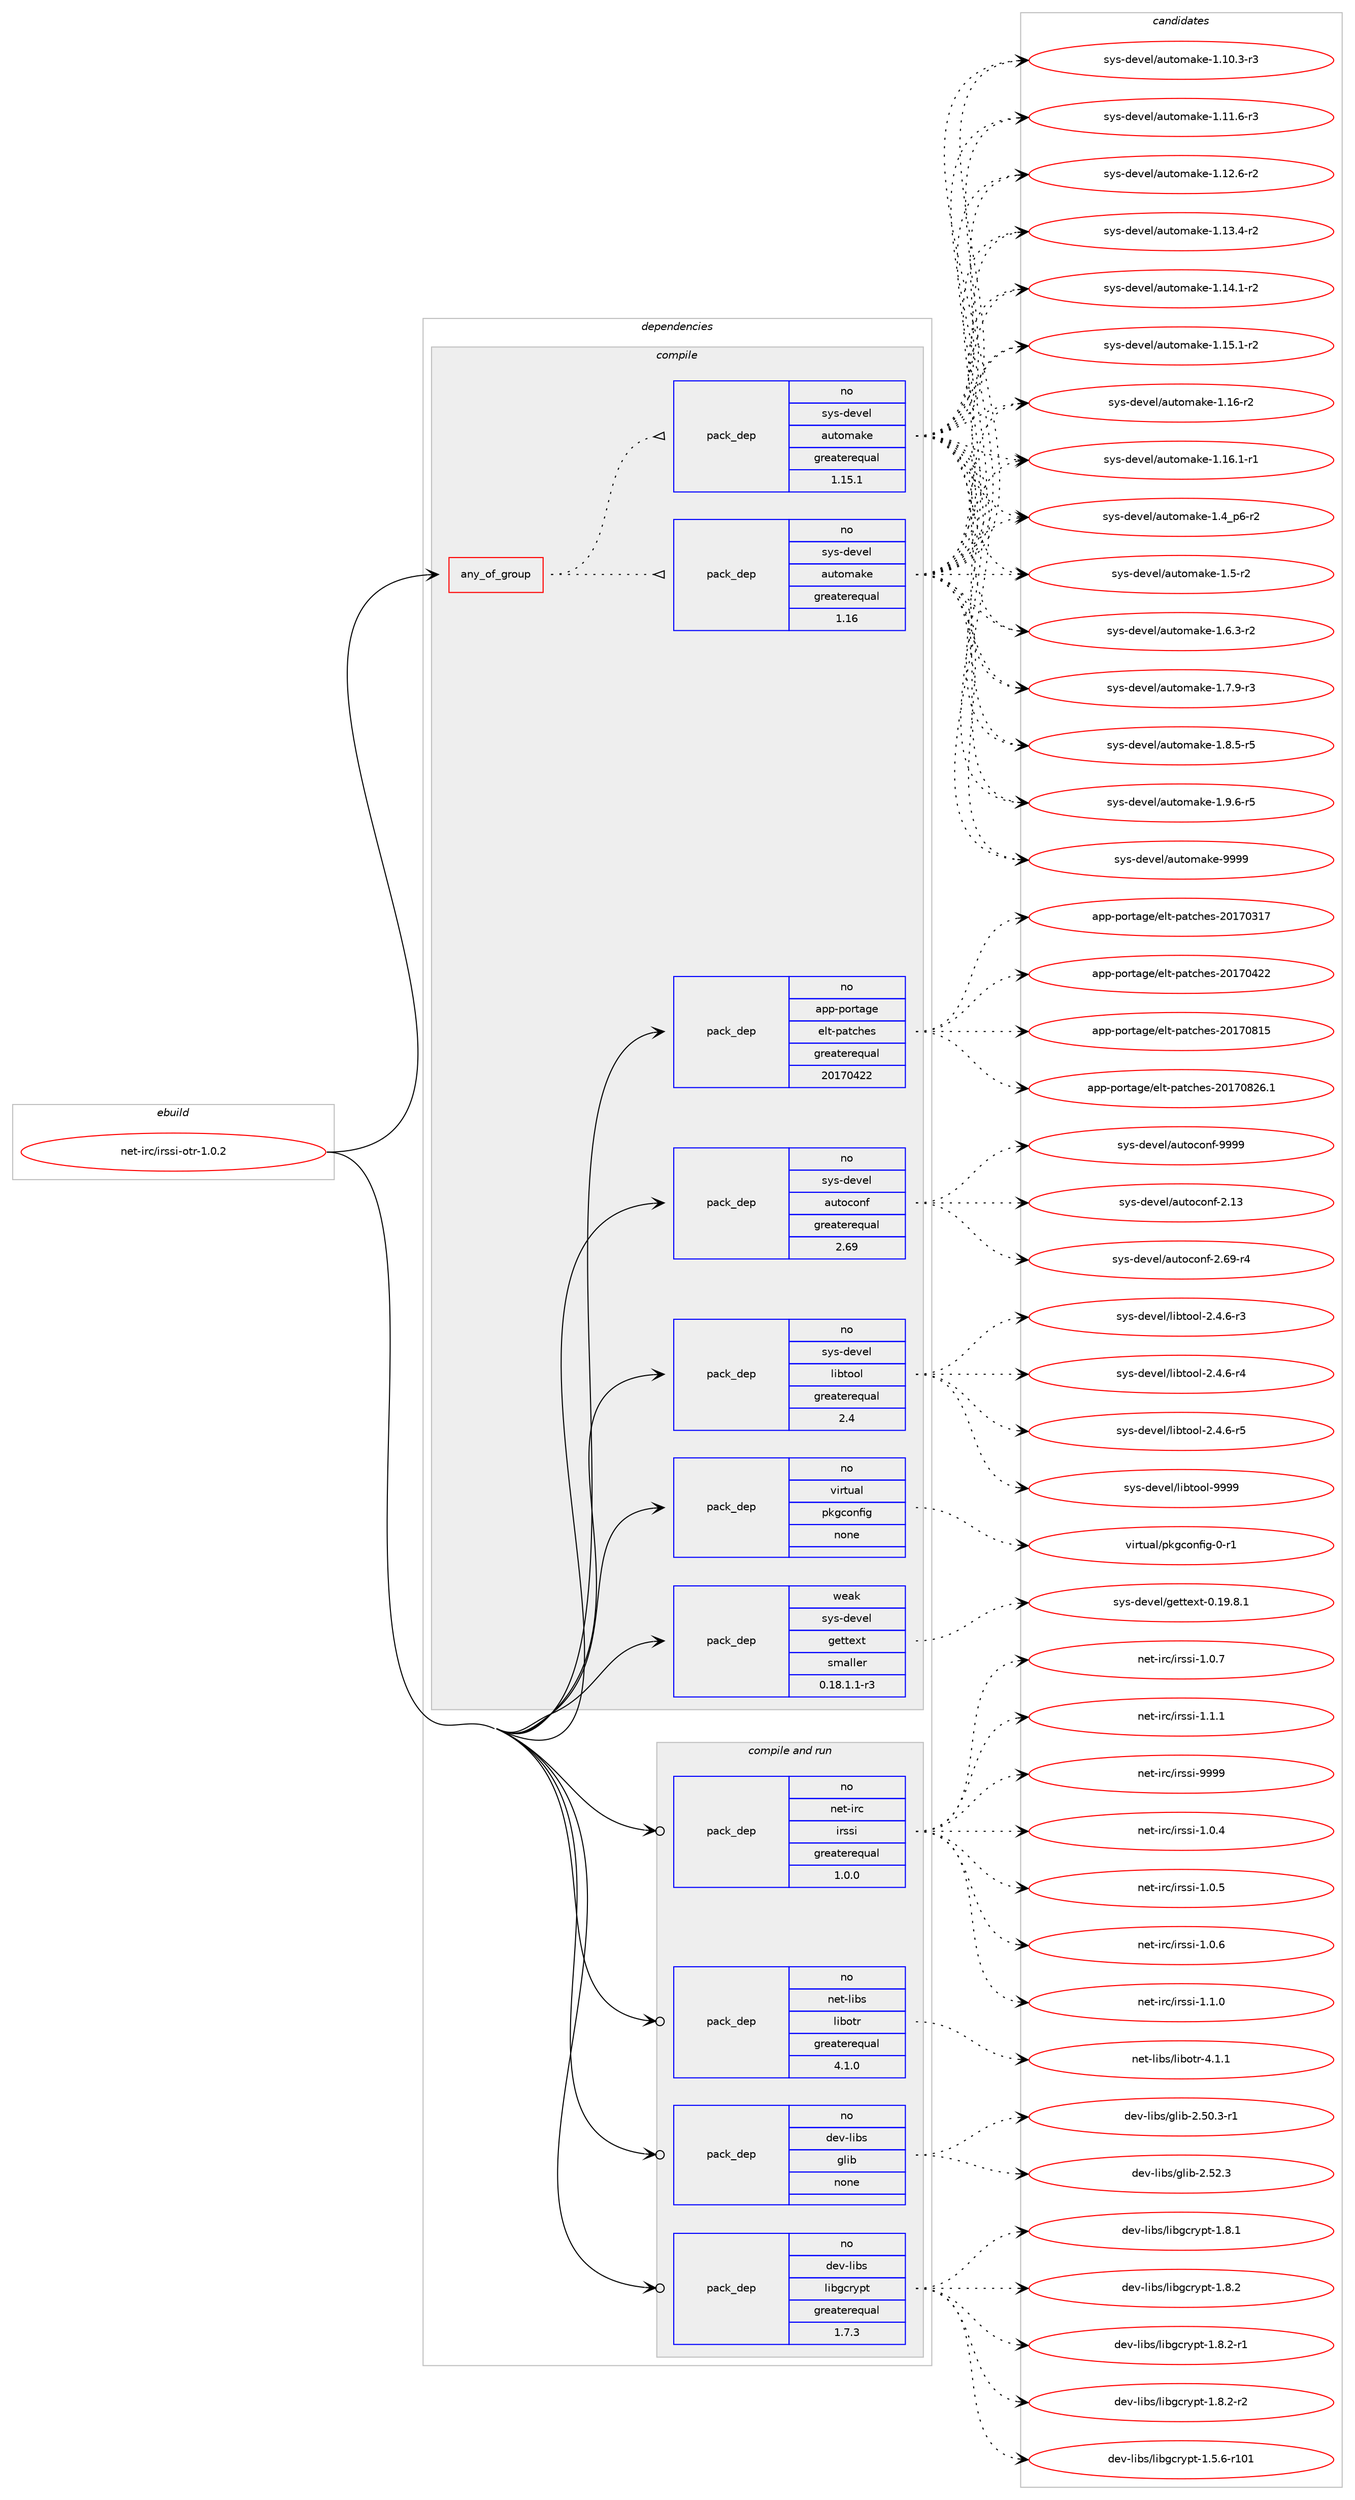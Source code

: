 digraph prolog {

# *************
# Graph options
# *************

newrank=true;
concentrate=true;
compound=true;
graph [rankdir=LR,fontname=Helvetica,fontsize=10,ranksep=1.5];#, ranksep=2.5, nodesep=0.2];
edge  [arrowhead=vee];
node  [fontname=Helvetica,fontsize=10];

# **********
# The ebuild
# **********

subgraph cluster_leftcol {
color=gray;
rank=same;
label=<<i>ebuild</i>>;
id [label="net-irc/irssi-otr-1.0.2", color=red, width=4, href="../net-irc/irssi-otr-1.0.2.svg"];
}

# ****************
# The dependencies
# ****************

subgraph cluster_midcol {
color=gray;
label=<<i>dependencies</i>>;
subgraph cluster_compile {
fillcolor="#eeeeee";
style=filled;
label=<<i>compile</i>>;
subgraph any9 {
dependency364 [label=<<TABLE BORDER="0" CELLBORDER="1" CELLSPACING="0" CELLPADDING="4"><TR><TD CELLPADDING="10">any_of_group</TD></TR></TABLE>>, shape=none, color=red];subgraph pack243 {
dependency365 [label=<<TABLE BORDER="0" CELLBORDER="1" CELLSPACING="0" CELLPADDING="4" WIDTH="220"><TR><TD ROWSPAN="6" CELLPADDING="30">pack_dep</TD></TR><TR><TD WIDTH="110">no</TD></TR><TR><TD>sys-devel</TD></TR><TR><TD>automake</TD></TR><TR><TD>greaterequal</TD></TR><TR><TD>1.16</TD></TR></TABLE>>, shape=none, color=blue];
}
dependency364:e -> dependency365:w [weight=20,style="dotted",arrowhead="oinv"];
subgraph pack244 {
dependency366 [label=<<TABLE BORDER="0" CELLBORDER="1" CELLSPACING="0" CELLPADDING="4" WIDTH="220"><TR><TD ROWSPAN="6" CELLPADDING="30">pack_dep</TD></TR><TR><TD WIDTH="110">no</TD></TR><TR><TD>sys-devel</TD></TR><TR><TD>automake</TD></TR><TR><TD>greaterequal</TD></TR><TR><TD>1.15.1</TD></TR></TABLE>>, shape=none, color=blue];
}
dependency364:e -> dependency366:w [weight=20,style="dotted",arrowhead="oinv"];
}
id:e -> dependency364:w [weight=20,style="solid",arrowhead="vee"];
subgraph pack245 {
dependency367 [label=<<TABLE BORDER="0" CELLBORDER="1" CELLSPACING="0" CELLPADDING="4" WIDTH="220"><TR><TD ROWSPAN="6" CELLPADDING="30">pack_dep</TD></TR><TR><TD WIDTH="110">no</TD></TR><TR><TD>app-portage</TD></TR><TR><TD>elt-patches</TD></TR><TR><TD>greaterequal</TD></TR><TR><TD>20170422</TD></TR></TABLE>>, shape=none, color=blue];
}
id:e -> dependency367:w [weight=20,style="solid",arrowhead="vee"];
subgraph pack246 {
dependency368 [label=<<TABLE BORDER="0" CELLBORDER="1" CELLSPACING="0" CELLPADDING="4" WIDTH="220"><TR><TD ROWSPAN="6" CELLPADDING="30">pack_dep</TD></TR><TR><TD WIDTH="110">no</TD></TR><TR><TD>sys-devel</TD></TR><TR><TD>autoconf</TD></TR><TR><TD>greaterequal</TD></TR><TR><TD>2.69</TD></TR></TABLE>>, shape=none, color=blue];
}
id:e -> dependency368:w [weight=20,style="solid",arrowhead="vee"];
subgraph pack247 {
dependency369 [label=<<TABLE BORDER="0" CELLBORDER="1" CELLSPACING="0" CELLPADDING="4" WIDTH="220"><TR><TD ROWSPAN="6" CELLPADDING="30">pack_dep</TD></TR><TR><TD WIDTH="110">no</TD></TR><TR><TD>sys-devel</TD></TR><TR><TD>libtool</TD></TR><TR><TD>greaterequal</TD></TR><TR><TD>2.4</TD></TR></TABLE>>, shape=none, color=blue];
}
id:e -> dependency369:w [weight=20,style="solid",arrowhead="vee"];
subgraph pack248 {
dependency370 [label=<<TABLE BORDER="0" CELLBORDER="1" CELLSPACING="0" CELLPADDING="4" WIDTH="220"><TR><TD ROWSPAN="6" CELLPADDING="30">pack_dep</TD></TR><TR><TD WIDTH="110">no</TD></TR><TR><TD>virtual</TD></TR><TR><TD>pkgconfig</TD></TR><TR><TD>none</TD></TR><TR><TD></TD></TR></TABLE>>, shape=none, color=blue];
}
id:e -> dependency370:w [weight=20,style="solid",arrowhead="vee"];
subgraph pack249 {
dependency371 [label=<<TABLE BORDER="0" CELLBORDER="1" CELLSPACING="0" CELLPADDING="4" WIDTH="220"><TR><TD ROWSPAN="6" CELLPADDING="30">pack_dep</TD></TR><TR><TD WIDTH="110">weak</TD></TR><TR><TD>sys-devel</TD></TR><TR><TD>gettext</TD></TR><TR><TD>smaller</TD></TR><TR><TD>0.18.1.1-r3</TD></TR></TABLE>>, shape=none, color=blue];
}
id:e -> dependency371:w [weight=20,style="solid",arrowhead="vee"];
}
subgraph cluster_compileandrun {
fillcolor="#eeeeee";
style=filled;
label=<<i>compile and run</i>>;
subgraph pack250 {
dependency372 [label=<<TABLE BORDER="0" CELLBORDER="1" CELLSPACING="0" CELLPADDING="4" WIDTH="220"><TR><TD ROWSPAN="6" CELLPADDING="30">pack_dep</TD></TR><TR><TD WIDTH="110">no</TD></TR><TR><TD>dev-libs</TD></TR><TR><TD>glib</TD></TR><TR><TD>none</TD></TR><TR><TD></TD></TR></TABLE>>, shape=none, color=blue];
}
id:e -> dependency372:w [weight=20,style="solid",arrowhead="odotvee"];
subgraph pack251 {
dependency373 [label=<<TABLE BORDER="0" CELLBORDER="1" CELLSPACING="0" CELLPADDING="4" WIDTH="220"><TR><TD ROWSPAN="6" CELLPADDING="30">pack_dep</TD></TR><TR><TD WIDTH="110">no</TD></TR><TR><TD>dev-libs</TD></TR><TR><TD>libgcrypt</TD></TR><TR><TD>greaterequal</TD></TR><TR><TD>1.7.3</TD></TR></TABLE>>, shape=none, color=blue];
}
id:e -> dependency373:w [weight=20,style="solid",arrowhead="odotvee"];
subgraph pack252 {
dependency374 [label=<<TABLE BORDER="0" CELLBORDER="1" CELLSPACING="0" CELLPADDING="4" WIDTH="220"><TR><TD ROWSPAN="6" CELLPADDING="30">pack_dep</TD></TR><TR><TD WIDTH="110">no</TD></TR><TR><TD>net-irc</TD></TR><TR><TD>irssi</TD></TR><TR><TD>greaterequal</TD></TR><TR><TD>1.0.0</TD></TR></TABLE>>, shape=none, color=blue];
}
id:e -> dependency374:w [weight=20,style="solid",arrowhead="odotvee"];
subgraph pack253 {
dependency375 [label=<<TABLE BORDER="0" CELLBORDER="1" CELLSPACING="0" CELLPADDING="4" WIDTH="220"><TR><TD ROWSPAN="6" CELLPADDING="30">pack_dep</TD></TR><TR><TD WIDTH="110">no</TD></TR><TR><TD>net-libs</TD></TR><TR><TD>libotr</TD></TR><TR><TD>greaterequal</TD></TR><TR><TD>4.1.0</TD></TR></TABLE>>, shape=none, color=blue];
}
id:e -> dependency375:w [weight=20,style="solid",arrowhead="odotvee"];
}
subgraph cluster_run {
fillcolor="#eeeeee";
style=filled;
label=<<i>run</i>>;
}
}

# **************
# The candidates
# **************

subgraph cluster_choices {
rank=same;
color=gray;
label=<<i>candidates</i>>;

subgraph choice243 {
color=black;
nodesep=1;
choice11512111545100101118101108479711711611110997107101454946494846514511451 [label="sys-devel/automake-1.10.3-r3", color=red, width=4,href="../sys-devel/automake-1.10.3-r3.svg"];
choice11512111545100101118101108479711711611110997107101454946494946544511451 [label="sys-devel/automake-1.11.6-r3", color=red, width=4,href="../sys-devel/automake-1.11.6-r3.svg"];
choice11512111545100101118101108479711711611110997107101454946495046544511450 [label="sys-devel/automake-1.12.6-r2", color=red, width=4,href="../sys-devel/automake-1.12.6-r2.svg"];
choice11512111545100101118101108479711711611110997107101454946495146524511450 [label="sys-devel/automake-1.13.4-r2", color=red, width=4,href="../sys-devel/automake-1.13.4-r2.svg"];
choice11512111545100101118101108479711711611110997107101454946495246494511450 [label="sys-devel/automake-1.14.1-r2", color=red, width=4,href="../sys-devel/automake-1.14.1-r2.svg"];
choice11512111545100101118101108479711711611110997107101454946495346494511450 [label="sys-devel/automake-1.15.1-r2", color=red, width=4,href="../sys-devel/automake-1.15.1-r2.svg"];
choice1151211154510010111810110847971171161111099710710145494649544511450 [label="sys-devel/automake-1.16-r2", color=red, width=4,href="../sys-devel/automake-1.16-r2.svg"];
choice11512111545100101118101108479711711611110997107101454946495446494511449 [label="sys-devel/automake-1.16.1-r1", color=red, width=4,href="../sys-devel/automake-1.16.1-r1.svg"];
choice115121115451001011181011084797117116111109971071014549465295112544511450 [label="sys-devel/automake-1.4_p6-r2", color=red, width=4,href="../sys-devel/automake-1.4_p6-r2.svg"];
choice11512111545100101118101108479711711611110997107101454946534511450 [label="sys-devel/automake-1.5-r2", color=red, width=4,href="../sys-devel/automake-1.5-r2.svg"];
choice115121115451001011181011084797117116111109971071014549465446514511450 [label="sys-devel/automake-1.6.3-r2", color=red, width=4,href="../sys-devel/automake-1.6.3-r2.svg"];
choice115121115451001011181011084797117116111109971071014549465546574511451 [label="sys-devel/automake-1.7.9-r3", color=red, width=4,href="../sys-devel/automake-1.7.9-r3.svg"];
choice115121115451001011181011084797117116111109971071014549465646534511453 [label="sys-devel/automake-1.8.5-r5", color=red, width=4,href="../sys-devel/automake-1.8.5-r5.svg"];
choice115121115451001011181011084797117116111109971071014549465746544511453 [label="sys-devel/automake-1.9.6-r5", color=red, width=4,href="../sys-devel/automake-1.9.6-r5.svg"];
choice115121115451001011181011084797117116111109971071014557575757 [label="sys-devel/automake-9999", color=red, width=4,href="../sys-devel/automake-9999.svg"];
dependency365:e -> choice11512111545100101118101108479711711611110997107101454946494846514511451:w [style=dotted,weight="100"];
dependency365:e -> choice11512111545100101118101108479711711611110997107101454946494946544511451:w [style=dotted,weight="100"];
dependency365:e -> choice11512111545100101118101108479711711611110997107101454946495046544511450:w [style=dotted,weight="100"];
dependency365:e -> choice11512111545100101118101108479711711611110997107101454946495146524511450:w [style=dotted,weight="100"];
dependency365:e -> choice11512111545100101118101108479711711611110997107101454946495246494511450:w [style=dotted,weight="100"];
dependency365:e -> choice11512111545100101118101108479711711611110997107101454946495346494511450:w [style=dotted,weight="100"];
dependency365:e -> choice1151211154510010111810110847971171161111099710710145494649544511450:w [style=dotted,weight="100"];
dependency365:e -> choice11512111545100101118101108479711711611110997107101454946495446494511449:w [style=dotted,weight="100"];
dependency365:e -> choice115121115451001011181011084797117116111109971071014549465295112544511450:w [style=dotted,weight="100"];
dependency365:e -> choice11512111545100101118101108479711711611110997107101454946534511450:w [style=dotted,weight="100"];
dependency365:e -> choice115121115451001011181011084797117116111109971071014549465446514511450:w [style=dotted,weight="100"];
dependency365:e -> choice115121115451001011181011084797117116111109971071014549465546574511451:w [style=dotted,weight="100"];
dependency365:e -> choice115121115451001011181011084797117116111109971071014549465646534511453:w [style=dotted,weight="100"];
dependency365:e -> choice115121115451001011181011084797117116111109971071014549465746544511453:w [style=dotted,weight="100"];
dependency365:e -> choice115121115451001011181011084797117116111109971071014557575757:w [style=dotted,weight="100"];
}
subgraph choice244 {
color=black;
nodesep=1;
choice11512111545100101118101108479711711611110997107101454946494846514511451 [label="sys-devel/automake-1.10.3-r3", color=red, width=4,href="../sys-devel/automake-1.10.3-r3.svg"];
choice11512111545100101118101108479711711611110997107101454946494946544511451 [label="sys-devel/automake-1.11.6-r3", color=red, width=4,href="../sys-devel/automake-1.11.6-r3.svg"];
choice11512111545100101118101108479711711611110997107101454946495046544511450 [label="sys-devel/automake-1.12.6-r2", color=red, width=4,href="../sys-devel/automake-1.12.6-r2.svg"];
choice11512111545100101118101108479711711611110997107101454946495146524511450 [label="sys-devel/automake-1.13.4-r2", color=red, width=4,href="../sys-devel/automake-1.13.4-r2.svg"];
choice11512111545100101118101108479711711611110997107101454946495246494511450 [label="sys-devel/automake-1.14.1-r2", color=red, width=4,href="../sys-devel/automake-1.14.1-r2.svg"];
choice11512111545100101118101108479711711611110997107101454946495346494511450 [label="sys-devel/automake-1.15.1-r2", color=red, width=4,href="../sys-devel/automake-1.15.1-r2.svg"];
choice1151211154510010111810110847971171161111099710710145494649544511450 [label="sys-devel/automake-1.16-r2", color=red, width=4,href="../sys-devel/automake-1.16-r2.svg"];
choice11512111545100101118101108479711711611110997107101454946495446494511449 [label="sys-devel/automake-1.16.1-r1", color=red, width=4,href="../sys-devel/automake-1.16.1-r1.svg"];
choice115121115451001011181011084797117116111109971071014549465295112544511450 [label="sys-devel/automake-1.4_p6-r2", color=red, width=4,href="../sys-devel/automake-1.4_p6-r2.svg"];
choice11512111545100101118101108479711711611110997107101454946534511450 [label="sys-devel/automake-1.5-r2", color=red, width=4,href="../sys-devel/automake-1.5-r2.svg"];
choice115121115451001011181011084797117116111109971071014549465446514511450 [label="sys-devel/automake-1.6.3-r2", color=red, width=4,href="../sys-devel/automake-1.6.3-r2.svg"];
choice115121115451001011181011084797117116111109971071014549465546574511451 [label="sys-devel/automake-1.7.9-r3", color=red, width=4,href="../sys-devel/automake-1.7.9-r3.svg"];
choice115121115451001011181011084797117116111109971071014549465646534511453 [label="sys-devel/automake-1.8.5-r5", color=red, width=4,href="../sys-devel/automake-1.8.5-r5.svg"];
choice115121115451001011181011084797117116111109971071014549465746544511453 [label="sys-devel/automake-1.9.6-r5", color=red, width=4,href="../sys-devel/automake-1.9.6-r5.svg"];
choice115121115451001011181011084797117116111109971071014557575757 [label="sys-devel/automake-9999", color=red, width=4,href="../sys-devel/automake-9999.svg"];
dependency366:e -> choice11512111545100101118101108479711711611110997107101454946494846514511451:w [style=dotted,weight="100"];
dependency366:e -> choice11512111545100101118101108479711711611110997107101454946494946544511451:w [style=dotted,weight="100"];
dependency366:e -> choice11512111545100101118101108479711711611110997107101454946495046544511450:w [style=dotted,weight="100"];
dependency366:e -> choice11512111545100101118101108479711711611110997107101454946495146524511450:w [style=dotted,weight="100"];
dependency366:e -> choice11512111545100101118101108479711711611110997107101454946495246494511450:w [style=dotted,weight="100"];
dependency366:e -> choice11512111545100101118101108479711711611110997107101454946495346494511450:w [style=dotted,weight="100"];
dependency366:e -> choice1151211154510010111810110847971171161111099710710145494649544511450:w [style=dotted,weight="100"];
dependency366:e -> choice11512111545100101118101108479711711611110997107101454946495446494511449:w [style=dotted,weight="100"];
dependency366:e -> choice115121115451001011181011084797117116111109971071014549465295112544511450:w [style=dotted,weight="100"];
dependency366:e -> choice11512111545100101118101108479711711611110997107101454946534511450:w [style=dotted,weight="100"];
dependency366:e -> choice115121115451001011181011084797117116111109971071014549465446514511450:w [style=dotted,weight="100"];
dependency366:e -> choice115121115451001011181011084797117116111109971071014549465546574511451:w [style=dotted,weight="100"];
dependency366:e -> choice115121115451001011181011084797117116111109971071014549465646534511453:w [style=dotted,weight="100"];
dependency366:e -> choice115121115451001011181011084797117116111109971071014549465746544511453:w [style=dotted,weight="100"];
dependency366:e -> choice115121115451001011181011084797117116111109971071014557575757:w [style=dotted,weight="100"];
}
subgraph choice245 {
color=black;
nodesep=1;
choice97112112451121111141169710310147101108116451129711699104101115455048495548514955 [label="app-portage/elt-patches-20170317", color=red, width=4,href="../app-portage/elt-patches-20170317.svg"];
choice97112112451121111141169710310147101108116451129711699104101115455048495548525050 [label="app-portage/elt-patches-20170422", color=red, width=4,href="../app-portage/elt-patches-20170422.svg"];
choice97112112451121111141169710310147101108116451129711699104101115455048495548564953 [label="app-portage/elt-patches-20170815", color=red, width=4,href="../app-portage/elt-patches-20170815.svg"];
choice971121124511211111411697103101471011081164511297116991041011154550484955485650544649 [label="app-portage/elt-patches-20170826.1", color=red, width=4,href="../app-portage/elt-patches-20170826.1.svg"];
dependency367:e -> choice97112112451121111141169710310147101108116451129711699104101115455048495548514955:w [style=dotted,weight="100"];
dependency367:e -> choice97112112451121111141169710310147101108116451129711699104101115455048495548525050:w [style=dotted,weight="100"];
dependency367:e -> choice97112112451121111141169710310147101108116451129711699104101115455048495548564953:w [style=dotted,weight="100"];
dependency367:e -> choice971121124511211111411697103101471011081164511297116991041011154550484955485650544649:w [style=dotted,weight="100"];
}
subgraph choice246 {
color=black;
nodesep=1;
choice115121115451001011181011084797117116111991111101024550464951 [label="sys-devel/autoconf-2.13", color=red, width=4,href="../sys-devel/autoconf-2.13.svg"];
choice1151211154510010111810110847971171161119911111010245504654574511452 [label="sys-devel/autoconf-2.69-r4", color=red, width=4,href="../sys-devel/autoconf-2.69-r4.svg"];
choice115121115451001011181011084797117116111991111101024557575757 [label="sys-devel/autoconf-9999", color=red, width=4,href="../sys-devel/autoconf-9999.svg"];
dependency368:e -> choice115121115451001011181011084797117116111991111101024550464951:w [style=dotted,weight="100"];
dependency368:e -> choice1151211154510010111810110847971171161119911111010245504654574511452:w [style=dotted,weight="100"];
dependency368:e -> choice115121115451001011181011084797117116111991111101024557575757:w [style=dotted,weight="100"];
}
subgraph choice247 {
color=black;
nodesep=1;
choice1151211154510010111810110847108105981161111111084550465246544511451 [label="sys-devel/libtool-2.4.6-r3", color=red, width=4,href="../sys-devel/libtool-2.4.6-r3.svg"];
choice1151211154510010111810110847108105981161111111084550465246544511452 [label="sys-devel/libtool-2.4.6-r4", color=red, width=4,href="../sys-devel/libtool-2.4.6-r4.svg"];
choice1151211154510010111810110847108105981161111111084550465246544511453 [label="sys-devel/libtool-2.4.6-r5", color=red, width=4,href="../sys-devel/libtool-2.4.6-r5.svg"];
choice1151211154510010111810110847108105981161111111084557575757 [label="sys-devel/libtool-9999", color=red, width=4,href="../sys-devel/libtool-9999.svg"];
dependency369:e -> choice1151211154510010111810110847108105981161111111084550465246544511451:w [style=dotted,weight="100"];
dependency369:e -> choice1151211154510010111810110847108105981161111111084550465246544511452:w [style=dotted,weight="100"];
dependency369:e -> choice1151211154510010111810110847108105981161111111084550465246544511453:w [style=dotted,weight="100"];
dependency369:e -> choice1151211154510010111810110847108105981161111111084557575757:w [style=dotted,weight="100"];
}
subgraph choice248 {
color=black;
nodesep=1;
choice11810511411611797108471121071039911111010210510345484511449 [label="virtual/pkgconfig-0-r1", color=red, width=4,href="../virtual/pkgconfig-0-r1.svg"];
dependency370:e -> choice11810511411611797108471121071039911111010210510345484511449:w [style=dotted,weight="100"];
}
subgraph choice249 {
color=black;
nodesep=1;
choice1151211154510010111810110847103101116116101120116454846495746564649 [label="sys-devel/gettext-0.19.8.1", color=red, width=4,href="../sys-devel/gettext-0.19.8.1.svg"];
dependency371:e -> choice1151211154510010111810110847103101116116101120116454846495746564649:w [style=dotted,weight="100"];
}
subgraph choice250 {
color=black;
nodesep=1;
choice10010111845108105981154710310810598455046534846514511449 [label="dev-libs/glib-2.50.3-r1", color=red, width=4,href="../dev-libs/glib-2.50.3-r1.svg"];
choice1001011184510810598115471031081059845504653504651 [label="dev-libs/glib-2.52.3", color=red, width=4,href="../dev-libs/glib-2.52.3.svg"];
dependency372:e -> choice10010111845108105981154710310810598455046534846514511449:w [style=dotted,weight="100"];
dependency372:e -> choice1001011184510810598115471031081059845504653504651:w [style=dotted,weight="100"];
}
subgraph choice251 {
color=black;
nodesep=1;
choice100101118451081059811547108105981039911412111211645494653465445114494849 [label="dev-libs/libgcrypt-1.5.6-r101", color=red, width=4,href="../dev-libs/libgcrypt-1.5.6-r101.svg"];
choice1001011184510810598115471081059810399114121112116454946564649 [label="dev-libs/libgcrypt-1.8.1", color=red, width=4,href="../dev-libs/libgcrypt-1.8.1.svg"];
choice1001011184510810598115471081059810399114121112116454946564650 [label="dev-libs/libgcrypt-1.8.2", color=red, width=4,href="../dev-libs/libgcrypt-1.8.2.svg"];
choice10010111845108105981154710810598103991141211121164549465646504511449 [label="dev-libs/libgcrypt-1.8.2-r1", color=red, width=4,href="../dev-libs/libgcrypt-1.8.2-r1.svg"];
choice10010111845108105981154710810598103991141211121164549465646504511450 [label="dev-libs/libgcrypt-1.8.2-r2", color=red, width=4,href="../dev-libs/libgcrypt-1.8.2-r2.svg"];
dependency373:e -> choice100101118451081059811547108105981039911412111211645494653465445114494849:w [style=dotted,weight="100"];
dependency373:e -> choice1001011184510810598115471081059810399114121112116454946564649:w [style=dotted,weight="100"];
dependency373:e -> choice1001011184510810598115471081059810399114121112116454946564650:w [style=dotted,weight="100"];
dependency373:e -> choice10010111845108105981154710810598103991141211121164549465646504511449:w [style=dotted,weight="100"];
dependency373:e -> choice10010111845108105981154710810598103991141211121164549465646504511450:w [style=dotted,weight="100"];
}
subgraph choice252 {
color=black;
nodesep=1;
choice110101116451051149947105114115115105454946484652 [label="net-irc/irssi-1.0.4", color=red, width=4,href="../net-irc/irssi-1.0.4.svg"];
choice110101116451051149947105114115115105454946484653 [label="net-irc/irssi-1.0.5", color=red, width=4,href="../net-irc/irssi-1.0.5.svg"];
choice110101116451051149947105114115115105454946484654 [label="net-irc/irssi-1.0.6", color=red, width=4,href="../net-irc/irssi-1.0.6.svg"];
choice110101116451051149947105114115115105454946494648 [label="net-irc/irssi-1.1.0", color=red, width=4,href="../net-irc/irssi-1.1.0.svg"];
choice110101116451051149947105114115115105454946484655 [label="net-irc/irssi-1.0.7", color=red, width=4,href="../net-irc/irssi-1.0.7.svg"];
choice110101116451051149947105114115115105454946494649 [label="net-irc/irssi-1.1.1", color=red, width=4,href="../net-irc/irssi-1.1.1.svg"];
choice1101011164510511499471051141151151054557575757 [label="net-irc/irssi-9999", color=red, width=4,href="../net-irc/irssi-9999.svg"];
dependency374:e -> choice110101116451051149947105114115115105454946484652:w [style=dotted,weight="100"];
dependency374:e -> choice110101116451051149947105114115115105454946484653:w [style=dotted,weight="100"];
dependency374:e -> choice110101116451051149947105114115115105454946484654:w [style=dotted,weight="100"];
dependency374:e -> choice110101116451051149947105114115115105454946494648:w [style=dotted,weight="100"];
dependency374:e -> choice110101116451051149947105114115115105454946484655:w [style=dotted,weight="100"];
dependency374:e -> choice110101116451051149947105114115115105454946494649:w [style=dotted,weight="100"];
dependency374:e -> choice1101011164510511499471051141151151054557575757:w [style=dotted,weight="100"];
}
subgraph choice253 {
color=black;
nodesep=1;
choice11010111645108105981154710810598111116114455246494649 [label="net-libs/libotr-4.1.1", color=red, width=4,href="../net-libs/libotr-4.1.1.svg"];
dependency375:e -> choice11010111645108105981154710810598111116114455246494649:w [style=dotted,weight="100"];
}
}

}
